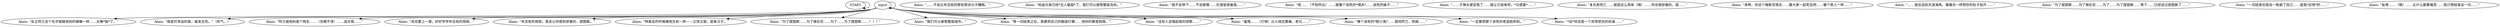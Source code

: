 # WHIRLING F1 / Alain 2 barks post tribunal
# barks for Alain if Titus got shit in tribunal
# ==================================================
digraph G {
	  0 [label="START"];
	  1 [label="input"];
	  2 [label="Alain: “反正阿兰这个名字就跟他妈的蟑螂一样……太像*我*了。”"];
	  3 [label="Alain: “我是坨幸运的屎，毫发无伤。”（叹气。）"];
	  4 [label="Alain: “……不会比布吉街的那些帮派分子糟糕。”"];
	  5 [label="Alain: “阿兰就他妈是个贱名……（含糊不清）……适合我……”"];
	  6 [label="Alain: “尚克要上一课，好好学学布吉街的规矩。”"];
	  7 [label="Alain: “布吉街的规矩。我会让你感到骄傲的，提图斯。”"];
	  8 [label="Alain: “特奥走的时候跟他生前一样——又快又狠。是条汉子。”"];
	  9 [label="Alain: “哈迪兄弟已经*无人能敌*了，我们可以接管整座岛屿。”"];
	  10 [label="Alain: “为了提图斯……为了格伦尼……为了……为了提图斯……！！！”"];
	  11 [label="Alain: “我们可以接管整座城市。”"];
	  12 [label="Alain: “等一切结束之后，我要把自己的脑袋打爆……他妈的都是狗屎。”"];
	  13 [label="Alain: “我不会停下……不会疲倦……仇恨驱使着我……”"];
	  14 [label="Alain: “没有人会唱起我的颂歌……”"];
	  15 [label="Alain: “呃……（不知所云）……就像个该死的*懦夫*……该死的婊子……”"];
	  16 [label="Alain: “……子弹太便宜我了……就让它结束吧，*马德雷*……”"];
	  17 [label="Alain: “羞愧……（打嗝）比火烧还要痛，老兄……”"];
	  18 [label="Alain: “复仇和死亡……就是这么简单（嗝）……你会很骄傲的，提……”"];
	  19 [label="Alain: “像个该死的*胆小鬼*……弱鸡阿兰，狗屎……”"];
	  20 [label="Alain: “一定要把那个该死的老鼠脸抓到。”"];
	  21 [label="Alain: “来啊，你这个梅斯克懦夫……跟大家一起死去吧……像个男人一样……”"];
	  22 [label="Alain: “……我会追到天涯海角，像屠夫一样把你的肚子剖开……”"];
	  23 [label="Alain: “为了提图斯……为了格伦尼……为了……为了提图斯……等下……已经说过提图斯了……”"];
	  24 [label="Alain: “一切结束后我会一枪崩了自己……是我*应得*的……”"];
	  25 [label="Alain: “耻辱……（嗝）……比什么都要痛苦……我只想结束这一切……”"];
	  26 [label="Alain: “*这*将会是一个非常悲伤的纹身……”"];
	  0 -> 0
	  1 -> 1
	  1 -> 2
	  1 -> 3
	  1 -> 5
	  1 -> 6
	  1 -> 7
	  1 -> 8
	  1 -> 10
	  1 -> 11
	  1 -> 12
	  1 -> 14
	  1 -> 17
	  1 -> 19
	  1 -> 20
	  1 -> 26
}

